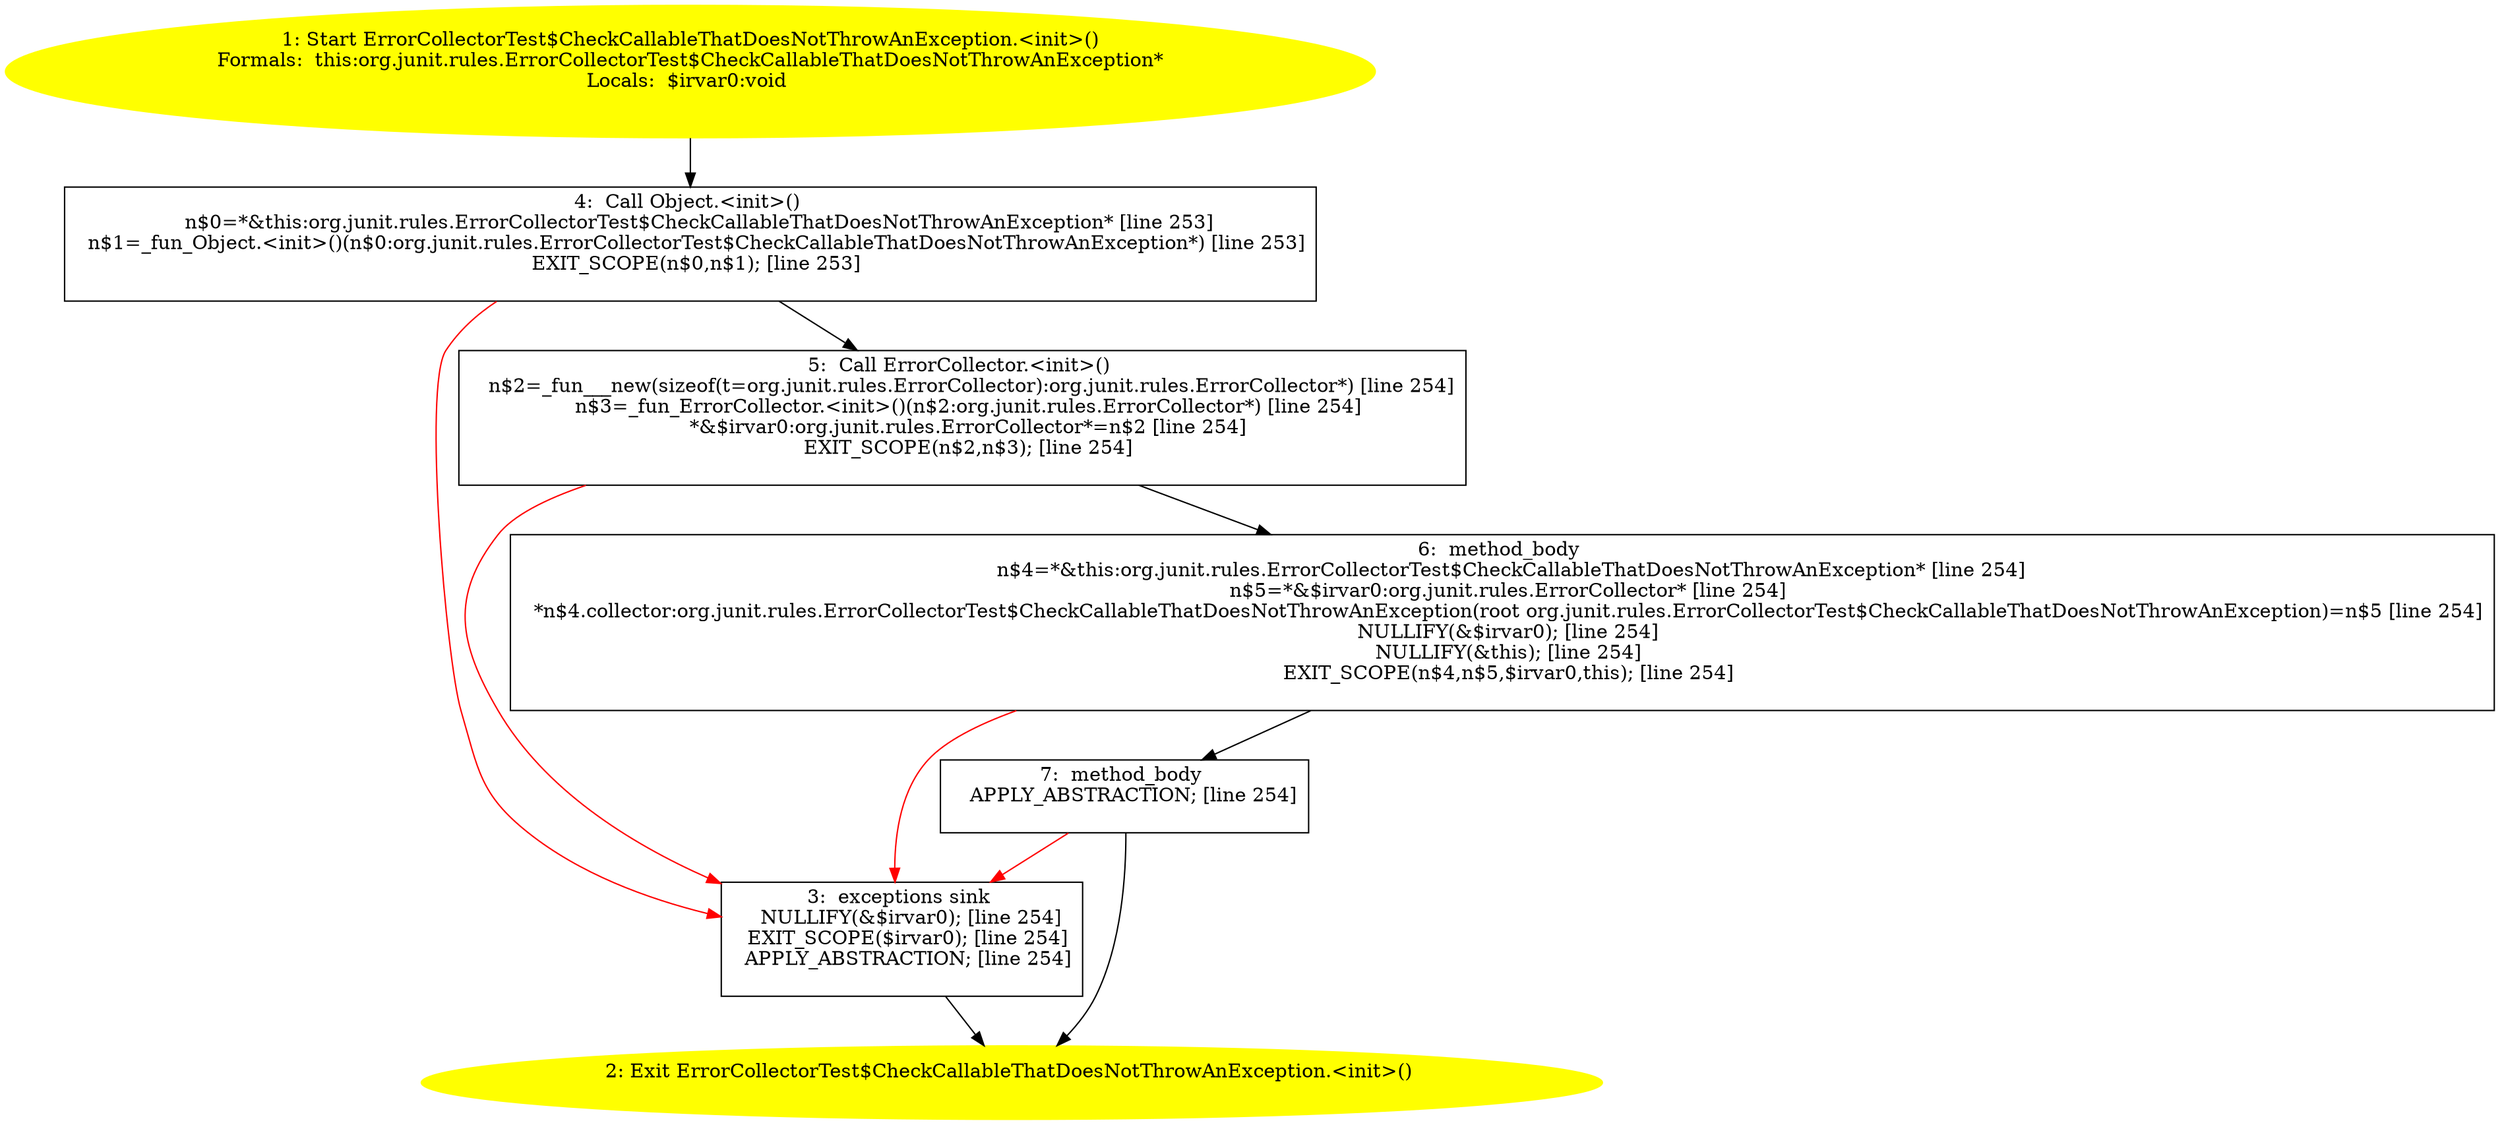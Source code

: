 /* @generated */
digraph cfg {
"org.junit.rules.ErrorCollectorTest$CheckCallableThatDoesNotThrowAnException.<init>().44675caae48b7ee74653afd77f7abb2c_1" [label="1: Start ErrorCollectorTest$CheckCallableThatDoesNotThrowAnException.<init>()\nFormals:  this:org.junit.rules.ErrorCollectorTest$CheckCallableThatDoesNotThrowAnException*\nLocals:  $irvar0:void \n  " color=yellow style=filled]
	

	 "org.junit.rules.ErrorCollectorTest$CheckCallableThatDoesNotThrowAnException.<init>().44675caae48b7ee74653afd77f7abb2c_1" -> "org.junit.rules.ErrorCollectorTest$CheckCallableThatDoesNotThrowAnException.<init>().44675caae48b7ee74653afd77f7abb2c_4" ;
"org.junit.rules.ErrorCollectorTest$CheckCallableThatDoesNotThrowAnException.<init>().44675caae48b7ee74653afd77f7abb2c_2" [label="2: Exit ErrorCollectorTest$CheckCallableThatDoesNotThrowAnException.<init>() \n  " color=yellow style=filled]
	

"org.junit.rules.ErrorCollectorTest$CheckCallableThatDoesNotThrowAnException.<init>().44675caae48b7ee74653afd77f7abb2c_3" [label="3:  exceptions sink \n   NULLIFY(&$irvar0); [line 254]\n  EXIT_SCOPE($irvar0); [line 254]\n  APPLY_ABSTRACTION; [line 254]\n " shape="box"]
	

	 "org.junit.rules.ErrorCollectorTest$CheckCallableThatDoesNotThrowAnException.<init>().44675caae48b7ee74653afd77f7abb2c_3" -> "org.junit.rules.ErrorCollectorTest$CheckCallableThatDoesNotThrowAnException.<init>().44675caae48b7ee74653afd77f7abb2c_2" ;
"org.junit.rules.ErrorCollectorTest$CheckCallableThatDoesNotThrowAnException.<init>().44675caae48b7ee74653afd77f7abb2c_4" [label="4:  Call Object.<init>() \n   n$0=*&this:org.junit.rules.ErrorCollectorTest$CheckCallableThatDoesNotThrowAnException* [line 253]\n  n$1=_fun_Object.<init>()(n$0:org.junit.rules.ErrorCollectorTest$CheckCallableThatDoesNotThrowAnException*) [line 253]\n  EXIT_SCOPE(n$0,n$1); [line 253]\n " shape="box"]
	

	 "org.junit.rules.ErrorCollectorTest$CheckCallableThatDoesNotThrowAnException.<init>().44675caae48b7ee74653afd77f7abb2c_4" -> "org.junit.rules.ErrorCollectorTest$CheckCallableThatDoesNotThrowAnException.<init>().44675caae48b7ee74653afd77f7abb2c_5" ;
	 "org.junit.rules.ErrorCollectorTest$CheckCallableThatDoesNotThrowAnException.<init>().44675caae48b7ee74653afd77f7abb2c_4" -> "org.junit.rules.ErrorCollectorTest$CheckCallableThatDoesNotThrowAnException.<init>().44675caae48b7ee74653afd77f7abb2c_3" [color="red" ];
"org.junit.rules.ErrorCollectorTest$CheckCallableThatDoesNotThrowAnException.<init>().44675caae48b7ee74653afd77f7abb2c_5" [label="5:  Call ErrorCollector.<init>() \n   n$2=_fun___new(sizeof(t=org.junit.rules.ErrorCollector):org.junit.rules.ErrorCollector*) [line 254]\n  n$3=_fun_ErrorCollector.<init>()(n$2:org.junit.rules.ErrorCollector*) [line 254]\n  *&$irvar0:org.junit.rules.ErrorCollector*=n$2 [line 254]\n  EXIT_SCOPE(n$2,n$3); [line 254]\n " shape="box"]
	

	 "org.junit.rules.ErrorCollectorTest$CheckCallableThatDoesNotThrowAnException.<init>().44675caae48b7ee74653afd77f7abb2c_5" -> "org.junit.rules.ErrorCollectorTest$CheckCallableThatDoesNotThrowAnException.<init>().44675caae48b7ee74653afd77f7abb2c_6" ;
	 "org.junit.rules.ErrorCollectorTest$CheckCallableThatDoesNotThrowAnException.<init>().44675caae48b7ee74653afd77f7abb2c_5" -> "org.junit.rules.ErrorCollectorTest$CheckCallableThatDoesNotThrowAnException.<init>().44675caae48b7ee74653afd77f7abb2c_3" [color="red" ];
"org.junit.rules.ErrorCollectorTest$CheckCallableThatDoesNotThrowAnException.<init>().44675caae48b7ee74653afd77f7abb2c_6" [label="6:  method_body \n   n$4=*&this:org.junit.rules.ErrorCollectorTest$CheckCallableThatDoesNotThrowAnException* [line 254]\n  n$5=*&$irvar0:org.junit.rules.ErrorCollector* [line 254]\n  *n$4.collector:org.junit.rules.ErrorCollectorTest$CheckCallableThatDoesNotThrowAnException(root org.junit.rules.ErrorCollectorTest$CheckCallableThatDoesNotThrowAnException)=n$5 [line 254]\n  NULLIFY(&$irvar0); [line 254]\n  NULLIFY(&this); [line 254]\n  EXIT_SCOPE(n$4,n$5,$irvar0,this); [line 254]\n " shape="box"]
	

	 "org.junit.rules.ErrorCollectorTest$CheckCallableThatDoesNotThrowAnException.<init>().44675caae48b7ee74653afd77f7abb2c_6" -> "org.junit.rules.ErrorCollectorTest$CheckCallableThatDoesNotThrowAnException.<init>().44675caae48b7ee74653afd77f7abb2c_7" ;
	 "org.junit.rules.ErrorCollectorTest$CheckCallableThatDoesNotThrowAnException.<init>().44675caae48b7ee74653afd77f7abb2c_6" -> "org.junit.rules.ErrorCollectorTest$CheckCallableThatDoesNotThrowAnException.<init>().44675caae48b7ee74653afd77f7abb2c_3" [color="red" ];
"org.junit.rules.ErrorCollectorTest$CheckCallableThatDoesNotThrowAnException.<init>().44675caae48b7ee74653afd77f7abb2c_7" [label="7:  method_body \n   APPLY_ABSTRACTION; [line 254]\n " shape="box"]
	

	 "org.junit.rules.ErrorCollectorTest$CheckCallableThatDoesNotThrowAnException.<init>().44675caae48b7ee74653afd77f7abb2c_7" -> "org.junit.rules.ErrorCollectorTest$CheckCallableThatDoesNotThrowAnException.<init>().44675caae48b7ee74653afd77f7abb2c_2" ;
	 "org.junit.rules.ErrorCollectorTest$CheckCallableThatDoesNotThrowAnException.<init>().44675caae48b7ee74653afd77f7abb2c_7" -> "org.junit.rules.ErrorCollectorTest$CheckCallableThatDoesNotThrowAnException.<init>().44675caae48b7ee74653afd77f7abb2c_3" [color="red" ];
}
